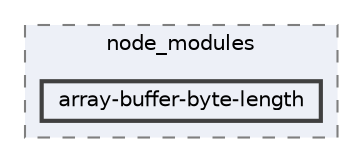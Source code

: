 digraph "pkiclassroomrescheduler/src/main/frontend/node_modules/array-buffer-byte-length"
{
 // LATEX_PDF_SIZE
  bgcolor="transparent";
  edge [fontname=Helvetica,fontsize=10,labelfontname=Helvetica,labelfontsize=10];
  node [fontname=Helvetica,fontsize=10,shape=box,height=0.2,width=0.4];
  compound=true
  subgraph clusterdir_72953eda66ccb3a2722c28e1c3e6c23b {
    graph [ bgcolor="#edf0f7", pencolor="grey50", label="node_modules", fontname=Helvetica,fontsize=10 style="filled,dashed", URL="dir_72953eda66ccb3a2722c28e1c3e6c23b.html",tooltip=""]
  dir_b184e1cea57be30971185b4edc242ed2 [label="array-buffer-byte-length", fillcolor="#edf0f7", color="grey25", style="filled,bold", URL="dir_b184e1cea57be30971185b4edc242ed2.html",tooltip=""];
  }
}
